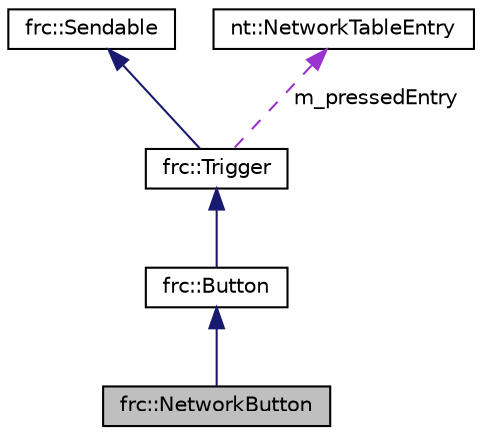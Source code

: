 digraph "frc::NetworkButton"
{
  edge [fontname="Helvetica",fontsize="10",labelfontname="Helvetica",labelfontsize="10"];
  node [fontname="Helvetica",fontsize="10",shape=record];
  Node1 [label="frc::NetworkButton",height=0.2,width=0.4,color="black", fillcolor="grey75", style="filled", fontcolor="black"];
  Node2 -> Node1 [dir="back",color="midnightblue",fontsize="10",style="solid",fontname="Helvetica"];
  Node2 [label="frc::Button",height=0.2,width=0.4,color="black", fillcolor="white", style="filled",URL="$classfrc_1_1Button.html",tooltip="This class provides an easy way to link commands to OI inputs. "];
  Node3 -> Node2 [dir="back",color="midnightblue",fontsize="10",style="solid",fontname="Helvetica"];
  Node3 [label="frc::Trigger",height=0.2,width=0.4,color="black", fillcolor="white", style="filled",URL="$classfrc_1_1Trigger.html",tooltip="This class provides an easy way to link commands to inputs. "];
  Node4 -> Node3 [dir="back",color="midnightblue",fontsize="10",style="solid",fontname="Helvetica"];
  Node4 [label="frc::Sendable",height=0.2,width=0.4,color="black", fillcolor="white", style="filled",URL="$classfrc_1_1Sendable.html"];
  Node5 -> Node3 [dir="back",color="darkorchid3",fontsize="10",style="dashed",label=" m_pressedEntry" ,fontname="Helvetica"];
  Node5 [label="nt::NetworkTableEntry",height=0.2,width=0.4,color="black", fillcolor="white", style="filled",URL="$classnt_1_1NetworkTableEntry.html",tooltip="NetworkTables Entry. "];
}
